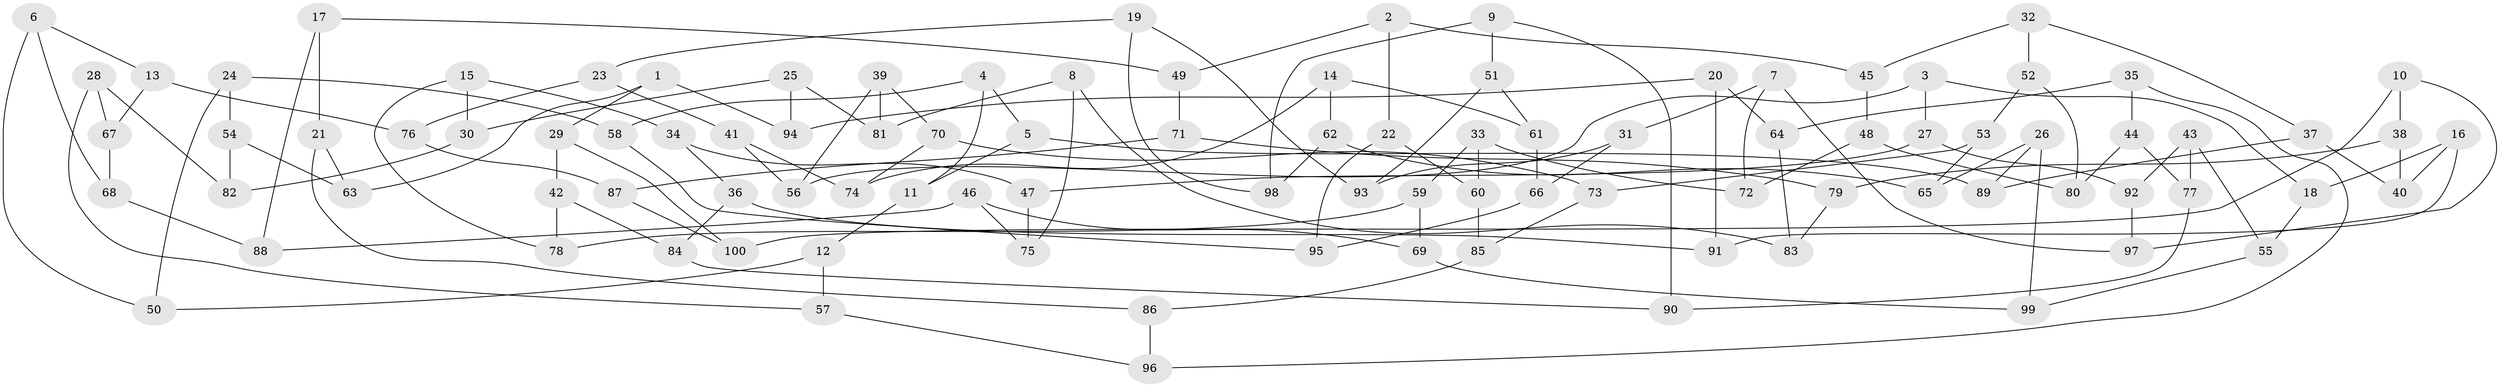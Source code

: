 // Generated by graph-tools (version 1.1) at 2025/39/02/21/25 10:39:00]
// undirected, 100 vertices, 150 edges
graph export_dot {
graph [start="1"]
  node [color=gray90,style=filled];
  1;
  2;
  3;
  4;
  5;
  6;
  7;
  8;
  9;
  10;
  11;
  12;
  13;
  14;
  15;
  16;
  17;
  18;
  19;
  20;
  21;
  22;
  23;
  24;
  25;
  26;
  27;
  28;
  29;
  30;
  31;
  32;
  33;
  34;
  35;
  36;
  37;
  38;
  39;
  40;
  41;
  42;
  43;
  44;
  45;
  46;
  47;
  48;
  49;
  50;
  51;
  52;
  53;
  54;
  55;
  56;
  57;
  58;
  59;
  60;
  61;
  62;
  63;
  64;
  65;
  66;
  67;
  68;
  69;
  70;
  71;
  72;
  73;
  74;
  75;
  76;
  77;
  78;
  79;
  80;
  81;
  82;
  83;
  84;
  85;
  86;
  87;
  88;
  89;
  90;
  91;
  92;
  93;
  94;
  95;
  96;
  97;
  98;
  99;
  100;
  1 -- 94;
  1 -- 29;
  1 -- 63;
  2 -- 45;
  2 -- 49;
  2 -- 22;
  3 -- 18;
  3 -- 27;
  3 -- 56;
  4 -- 58;
  4 -- 5;
  4 -- 11;
  5 -- 89;
  5 -- 11;
  6 -- 50;
  6 -- 68;
  6 -- 13;
  7 -- 31;
  7 -- 72;
  7 -- 97;
  8 -- 83;
  8 -- 81;
  8 -- 75;
  9 -- 51;
  9 -- 98;
  9 -- 90;
  10 -- 100;
  10 -- 38;
  10 -- 97;
  11 -- 12;
  12 -- 57;
  12 -- 50;
  13 -- 76;
  13 -- 67;
  14 -- 62;
  14 -- 61;
  14 -- 74;
  15 -- 30;
  15 -- 34;
  15 -- 78;
  16 -- 40;
  16 -- 18;
  16 -- 91;
  17 -- 49;
  17 -- 88;
  17 -- 21;
  18 -- 55;
  19 -- 93;
  19 -- 23;
  19 -- 98;
  20 -- 64;
  20 -- 94;
  20 -- 91;
  21 -- 86;
  21 -- 63;
  22 -- 95;
  22 -- 60;
  23 -- 76;
  23 -- 41;
  24 -- 54;
  24 -- 58;
  24 -- 50;
  25 -- 81;
  25 -- 94;
  25 -- 30;
  26 -- 99;
  26 -- 89;
  26 -- 65;
  27 -- 47;
  27 -- 92;
  28 -- 67;
  28 -- 82;
  28 -- 57;
  29 -- 42;
  29 -- 100;
  30 -- 82;
  31 -- 93;
  31 -- 66;
  32 -- 37;
  32 -- 45;
  32 -- 52;
  33 -- 72;
  33 -- 59;
  33 -- 60;
  34 -- 36;
  34 -- 47;
  35 -- 44;
  35 -- 64;
  35 -- 96;
  36 -- 84;
  36 -- 91;
  37 -- 89;
  37 -- 40;
  38 -- 40;
  38 -- 79;
  39 -- 70;
  39 -- 81;
  39 -- 56;
  41 -- 74;
  41 -- 56;
  42 -- 84;
  42 -- 78;
  43 -- 55;
  43 -- 77;
  43 -- 92;
  44 -- 77;
  44 -- 80;
  45 -- 48;
  46 -- 88;
  46 -- 69;
  46 -- 75;
  47 -- 75;
  48 -- 72;
  48 -- 80;
  49 -- 71;
  51 -- 93;
  51 -- 61;
  52 -- 53;
  52 -- 80;
  53 -- 73;
  53 -- 65;
  54 -- 63;
  54 -- 82;
  55 -- 99;
  57 -- 96;
  58 -- 95;
  59 -- 69;
  59 -- 78;
  60 -- 85;
  61 -- 66;
  62 -- 98;
  62 -- 65;
  64 -- 83;
  66 -- 95;
  67 -- 68;
  68 -- 88;
  69 -- 99;
  70 -- 73;
  70 -- 74;
  71 -- 87;
  71 -- 79;
  73 -- 85;
  76 -- 87;
  77 -- 90;
  79 -- 83;
  84 -- 90;
  85 -- 86;
  86 -- 96;
  87 -- 100;
  92 -- 97;
}
